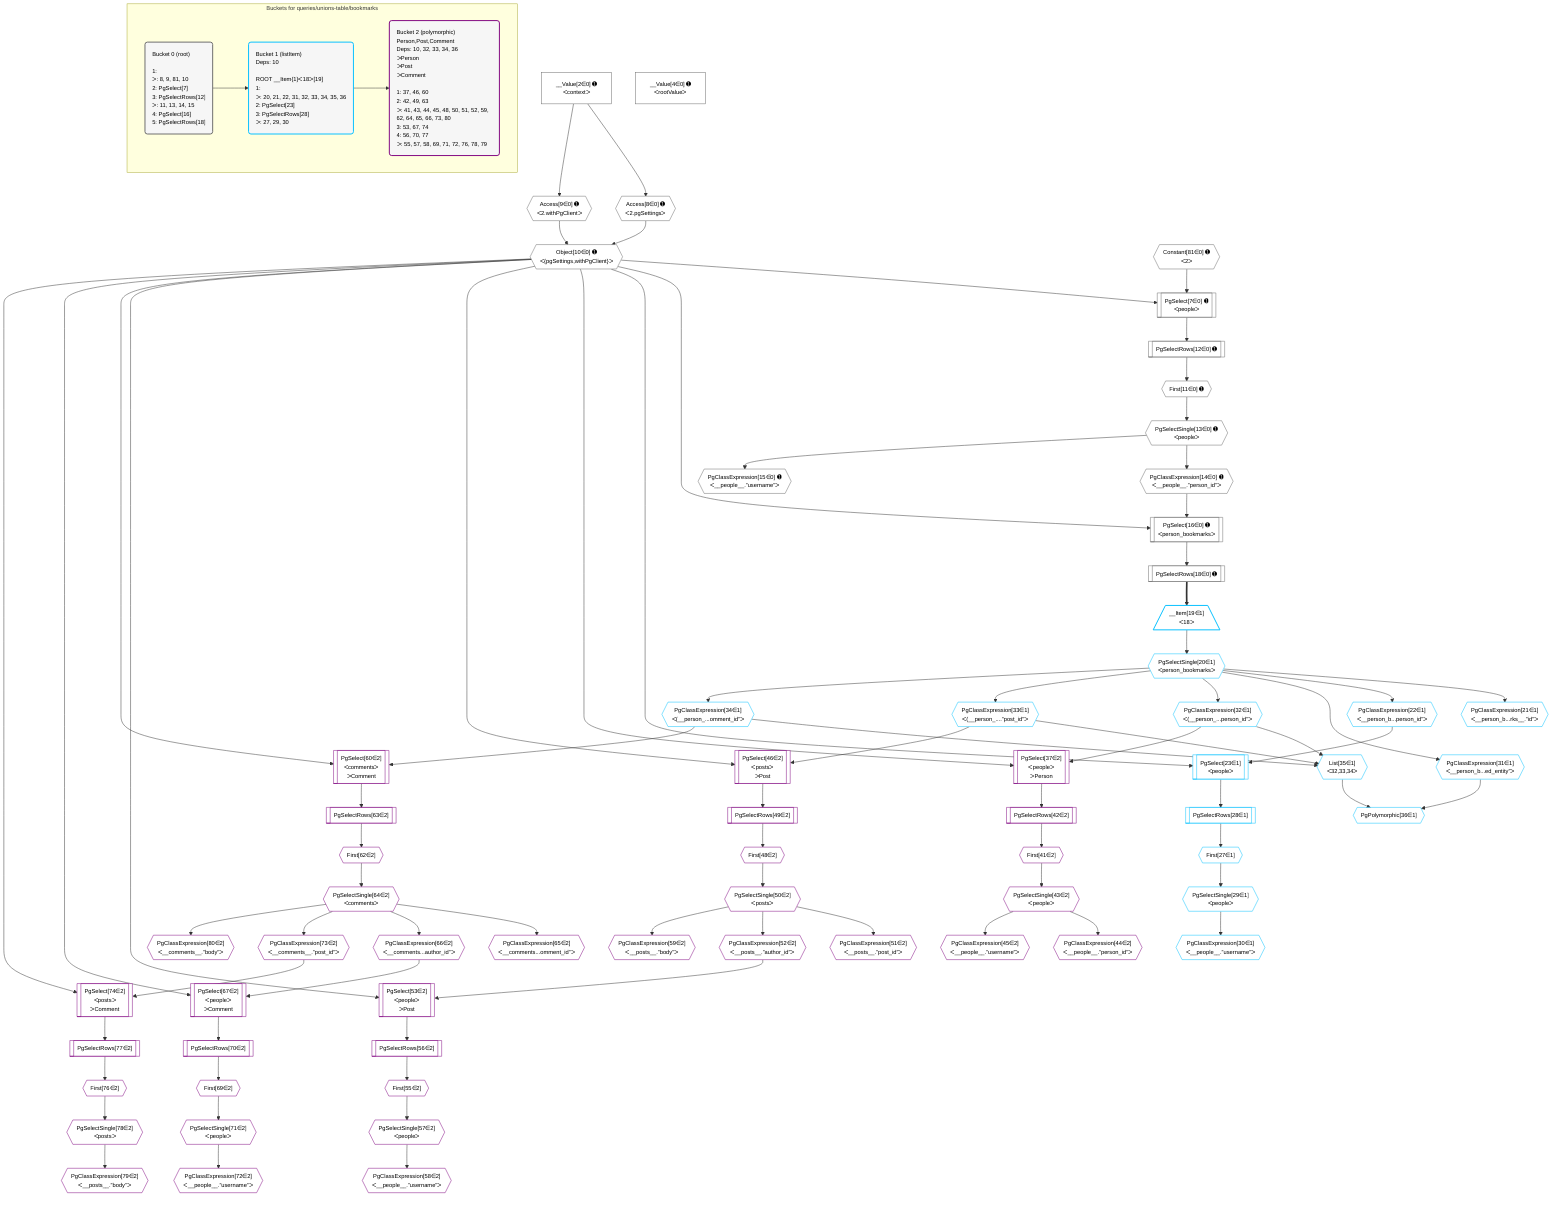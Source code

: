 %%{init: {'themeVariables': { 'fontSize': '12px'}}}%%
graph TD
    classDef path fill:#eee,stroke:#000,color:#000
    classDef plan fill:#fff,stroke-width:1px,color:#000
    classDef itemplan fill:#fff,stroke-width:2px,color:#000
    classDef unbatchedplan fill:#dff,stroke-width:1px,color:#000
    classDef sideeffectplan fill:#fcc,stroke-width:2px,color:#000
    classDef bucket fill:#f6f6f6,color:#000,stroke-width:2px,text-align:left


    %% plan dependencies
    PgSelect7[["PgSelect[7∈0] ➊<br />ᐸpeopleᐳ"]]:::plan
    Object10{{"Object[10∈0] ➊<br />ᐸ{pgSettings,withPgClient}ᐳ"}}:::plan
    Constant81{{"Constant[81∈0] ➊<br />ᐸ2ᐳ"}}:::plan
    Object10 & Constant81 --> PgSelect7
    Access8{{"Access[8∈0] ➊<br />ᐸ2.pgSettingsᐳ"}}:::plan
    Access9{{"Access[9∈0] ➊<br />ᐸ2.withPgClientᐳ"}}:::plan
    Access8 & Access9 --> Object10
    PgSelect16[["PgSelect[16∈0] ➊<br />ᐸperson_bookmarksᐳ"]]:::plan
    PgClassExpression14{{"PgClassExpression[14∈0] ➊<br />ᐸ__people__.”person_id”ᐳ"}}:::plan
    Object10 & PgClassExpression14 --> PgSelect16
    __Value2["__Value[2∈0] ➊<br />ᐸcontextᐳ"]:::plan
    __Value2 --> Access8
    __Value2 --> Access9
    First11{{"First[11∈0] ➊"}}:::plan
    PgSelectRows12[["PgSelectRows[12∈0] ➊"]]:::plan
    PgSelectRows12 --> First11
    PgSelect7 --> PgSelectRows12
    PgSelectSingle13{{"PgSelectSingle[13∈0] ➊<br />ᐸpeopleᐳ"}}:::plan
    First11 --> PgSelectSingle13
    PgSelectSingle13 --> PgClassExpression14
    PgClassExpression15{{"PgClassExpression[15∈0] ➊<br />ᐸ__people__.”username”ᐳ"}}:::plan
    PgSelectSingle13 --> PgClassExpression15
    PgSelectRows18[["PgSelectRows[18∈0] ➊"]]:::plan
    PgSelect16 --> PgSelectRows18
    __Value4["__Value[4∈0] ➊<br />ᐸrootValueᐳ"]:::plan
    List35{{"List[35∈1]<br />ᐸ32,33,34ᐳ"}}:::plan
    PgClassExpression32{{"PgClassExpression[32∈1]<br />ᐸ(__person_...person_id”ᐳ"}}:::plan
    PgClassExpression33{{"PgClassExpression[33∈1]<br />ᐸ(__person_....”post_id”ᐳ"}}:::plan
    PgClassExpression34{{"PgClassExpression[34∈1]<br />ᐸ(__person_...omment_id”ᐳ"}}:::plan
    PgClassExpression32 & PgClassExpression33 & PgClassExpression34 --> List35
    PgSelect23[["PgSelect[23∈1]<br />ᐸpeopleᐳ"]]:::plan
    PgClassExpression22{{"PgClassExpression[22∈1]<br />ᐸ__person_b...person_id”ᐳ"}}:::plan
    Object10 & PgClassExpression22 --> PgSelect23
    PgPolymorphic36{{"PgPolymorphic[36∈1]"}}:::plan
    PgClassExpression31{{"PgClassExpression[31∈1]<br />ᐸ__person_b...ed_entity”ᐳ"}}:::plan
    PgClassExpression31 & List35 --> PgPolymorphic36
    __Item19[/"__Item[19∈1]<br />ᐸ18ᐳ"\]:::itemplan
    PgSelectRows18 ==> __Item19
    PgSelectSingle20{{"PgSelectSingle[20∈1]<br />ᐸperson_bookmarksᐳ"}}:::plan
    __Item19 --> PgSelectSingle20
    PgClassExpression21{{"PgClassExpression[21∈1]<br />ᐸ__person_b...rks__.”id”ᐳ"}}:::plan
    PgSelectSingle20 --> PgClassExpression21
    PgSelectSingle20 --> PgClassExpression22
    First27{{"First[27∈1]"}}:::plan
    PgSelectRows28[["PgSelectRows[28∈1]"]]:::plan
    PgSelectRows28 --> First27
    PgSelect23 --> PgSelectRows28
    PgSelectSingle29{{"PgSelectSingle[29∈1]<br />ᐸpeopleᐳ"}}:::plan
    First27 --> PgSelectSingle29
    PgClassExpression30{{"PgClassExpression[30∈1]<br />ᐸ__people__.”username”ᐳ"}}:::plan
    PgSelectSingle29 --> PgClassExpression30
    PgSelectSingle20 --> PgClassExpression31
    PgSelectSingle20 --> PgClassExpression32
    PgSelectSingle20 --> PgClassExpression33
    PgSelectSingle20 --> PgClassExpression34
    PgSelect37[["PgSelect[37∈2]<br />ᐸpeopleᐳ<br />ᐳPerson"]]:::plan
    Object10 & PgClassExpression32 --> PgSelect37
    PgSelect46[["PgSelect[46∈2]<br />ᐸpostsᐳ<br />ᐳPost"]]:::plan
    Object10 & PgClassExpression33 --> PgSelect46
    PgSelect53[["PgSelect[53∈2]<br />ᐸpeopleᐳ<br />ᐳPost"]]:::plan
    PgClassExpression52{{"PgClassExpression[52∈2]<br />ᐸ__posts__.”author_id”ᐳ"}}:::plan
    Object10 & PgClassExpression52 --> PgSelect53
    PgSelect60[["PgSelect[60∈2]<br />ᐸcommentsᐳ<br />ᐳComment"]]:::plan
    Object10 & PgClassExpression34 --> PgSelect60
    PgSelect67[["PgSelect[67∈2]<br />ᐸpeopleᐳ<br />ᐳComment"]]:::plan
    PgClassExpression66{{"PgClassExpression[66∈2]<br />ᐸ__comments...author_id”ᐳ"}}:::plan
    Object10 & PgClassExpression66 --> PgSelect67
    PgSelect74[["PgSelect[74∈2]<br />ᐸpostsᐳ<br />ᐳComment"]]:::plan
    PgClassExpression73{{"PgClassExpression[73∈2]<br />ᐸ__comments__.”post_id”ᐳ"}}:::plan
    Object10 & PgClassExpression73 --> PgSelect74
    First41{{"First[41∈2]"}}:::plan
    PgSelectRows42[["PgSelectRows[42∈2]"]]:::plan
    PgSelectRows42 --> First41
    PgSelect37 --> PgSelectRows42
    PgSelectSingle43{{"PgSelectSingle[43∈2]<br />ᐸpeopleᐳ"}}:::plan
    First41 --> PgSelectSingle43
    PgClassExpression44{{"PgClassExpression[44∈2]<br />ᐸ__people__.”person_id”ᐳ"}}:::plan
    PgSelectSingle43 --> PgClassExpression44
    PgClassExpression45{{"PgClassExpression[45∈2]<br />ᐸ__people__.”username”ᐳ"}}:::plan
    PgSelectSingle43 --> PgClassExpression45
    First48{{"First[48∈2]"}}:::plan
    PgSelectRows49[["PgSelectRows[49∈2]"]]:::plan
    PgSelectRows49 --> First48
    PgSelect46 --> PgSelectRows49
    PgSelectSingle50{{"PgSelectSingle[50∈2]<br />ᐸpostsᐳ"}}:::plan
    First48 --> PgSelectSingle50
    PgClassExpression51{{"PgClassExpression[51∈2]<br />ᐸ__posts__.”post_id”ᐳ"}}:::plan
    PgSelectSingle50 --> PgClassExpression51
    PgSelectSingle50 --> PgClassExpression52
    First55{{"First[55∈2]"}}:::plan
    PgSelectRows56[["PgSelectRows[56∈2]"]]:::plan
    PgSelectRows56 --> First55
    PgSelect53 --> PgSelectRows56
    PgSelectSingle57{{"PgSelectSingle[57∈2]<br />ᐸpeopleᐳ"}}:::plan
    First55 --> PgSelectSingle57
    PgClassExpression58{{"PgClassExpression[58∈2]<br />ᐸ__people__.”username”ᐳ"}}:::plan
    PgSelectSingle57 --> PgClassExpression58
    PgClassExpression59{{"PgClassExpression[59∈2]<br />ᐸ__posts__.”body”ᐳ"}}:::plan
    PgSelectSingle50 --> PgClassExpression59
    First62{{"First[62∈2]"}}:::plan
    PgSelectRows63[["PgSelectRows[63∈2]"]]:::plan
    PgSelectRows63 --> First62
    PgSelect60 --> PgSelectRows63
    PgSelectSingle64{{"PgSelectSingle[64∈2]<br />ᐸcommentsᐳ"}}:::plan
    First62 --> PgSelectSingle64
    PgClassExpression65{{"PgClassExpression[65∈2]<br />ᐸ__comments...omment_id”ᐳ"}}:::plan
    PgSelectSingle64 --> PgClassExpression65
    PgSelectSingle64 --> PgClassExpression66
    First69{{"First[69∈2]"}}:::plan
    PgSelectRows70[["PgSelectRows[70∈2]"]]:::plan
    PgSelectRows70 --> First69
    PgSelect67 --> PgSelectRows70
    PgSelectSingle71{{"PgSelectSingle[71∈2]<br />ᐸpeopleᐳ"}}:::plan
    First69 --> PgSelectSingle71
    PgClassExpression72{{"PgClassExpression[72∈2]<br />ᐸ__people__.”username”ᐳ"}}:::plan
    PgSelectSingle71 --> PgClassExpression72
    PgSelectSingle64 --> PgClassExpression73
    First76{{"First[76∈2]"}}:::plan
    PgSelectRows77[["PgSelectRows[77∈2]"]]:::plan
    PgSelectRows77 --> First76
    PgSelect74 --> PgSelectRows77
    PgSelectSingle78{{"PgSelectSingle[78∈2]<br />ᐸpostsᐳ"}}:::plan
    First76 --> PgSelectSingle78
    PgClassExpression79{{"PgClassExpression[79∈2]<br />ᐸ__posts__.”body”ᐳ"}}:::plan
    PgSelectSingle78 --> PgClassExpression79
    PgClassExpression80{{"PgClassExpression[80∈2]<br />ᐸ__comments__.”body”ᐳ"}}:::plan
    PgSelectSingle64 --> PgClassExpression80

    %% define steps

    subgraph "Buckets for queries/unions-table/bookmarks"
    Bucket0("Bucket 0 (root)<br /><br />1: <br />ᐳ: 8, 9, 81, 10<br />2: PgSelect[7]<br />3: PgSelectRows[12]<br />ᐳ: 11, 13, 14, 15<br />4: PgSelect[16]<br />5: PgSelectRows[18]"):::bucket
    classDef bucket0 stroke:#696969
    class Bucket0,__Value2,__Value4,PgSelect7,Access8,Access9,Object10,First11,PgSelectRows12,PgSelectSingle13,PgClassExpression14,PgClassExpression15,PgSelect16,PgSelectRows18,Constant81 bucket0
    Bucket1("Bucket 1 (listItem)<br />Deps: 10<br /><br />ROOT __Item{1}ᐸ18ᐳ[19]<br />1: <br />ᐳ: 20, 21, 22, 31, 32, 33, 34, 35, 36<br />2: PgSelect[23]<br />3: PgSelectRows[28]<br />ᐳ: 27, 29, 30"):::bucket
    classDef bucket1 stroke:#00bfff
    class Bucket1,__Item19,PgSelectSingle20,PgClassExpression21,PgClassExpression22,PgSelect23,First27,PgSelectRows28,PgSelectSingle29,PgClassExpression30,PgClassExpression31,PgClassExpression32,PgClassExpression33,PgClassExpression34,List35,PgPolymorphic36 bucket1
    Bucket2("Bucket 2 (polymorphic)<br />Person,Post,Comment<br />Deps: 10, 32, 33, 34, 36<br />ᐳPerson<br />ᐳPost<br />ᐳComment<br /><br />1: 37, 46, 60<br />2: 42, 49, 63<br />ᐳ: 41, 43, 44, 45, 48, 50, 51, 52, 59, 62, 64, 65, 66, 73, 80<br />3: 53, 67, 74<br />4: 56, 70, 77<br />ᐳ: 55, 57, 58, 69, 71, 72, 76, 78, 79"):::bucket
    classDef bucket2 stroke:#7f007f
    class Bucket2,PgSelect37,First41,PgSelectRows42,PgSelectSingle43,PgClassExpression44,PgClassExpression45,PgSelect46,First48,PgSelectRows49,PgSelectSingle50,PgClassExpression51,PgClassExpression52,PgSelect53,First55,PgSelectRows56,PgSelectSingle57,PgClassExpression58,PgClassExpression59,PgSelect60,First62,PgSelectRows63,PgSelectSingle64,PgClassExpression65,PgClassExpression66,PgSelect67,First69,PgSelectRows70,PgSelectSingle71,PgClassExpression72,PgClassExpression73,PgSelect74,First76,PgSelectRows77,PgSelectSingle78,PgClassExpression79,PgClassExpression80 bucket2
    Bucket0 --> Bucket1
    Bucket1 --> Bucket2
    end
